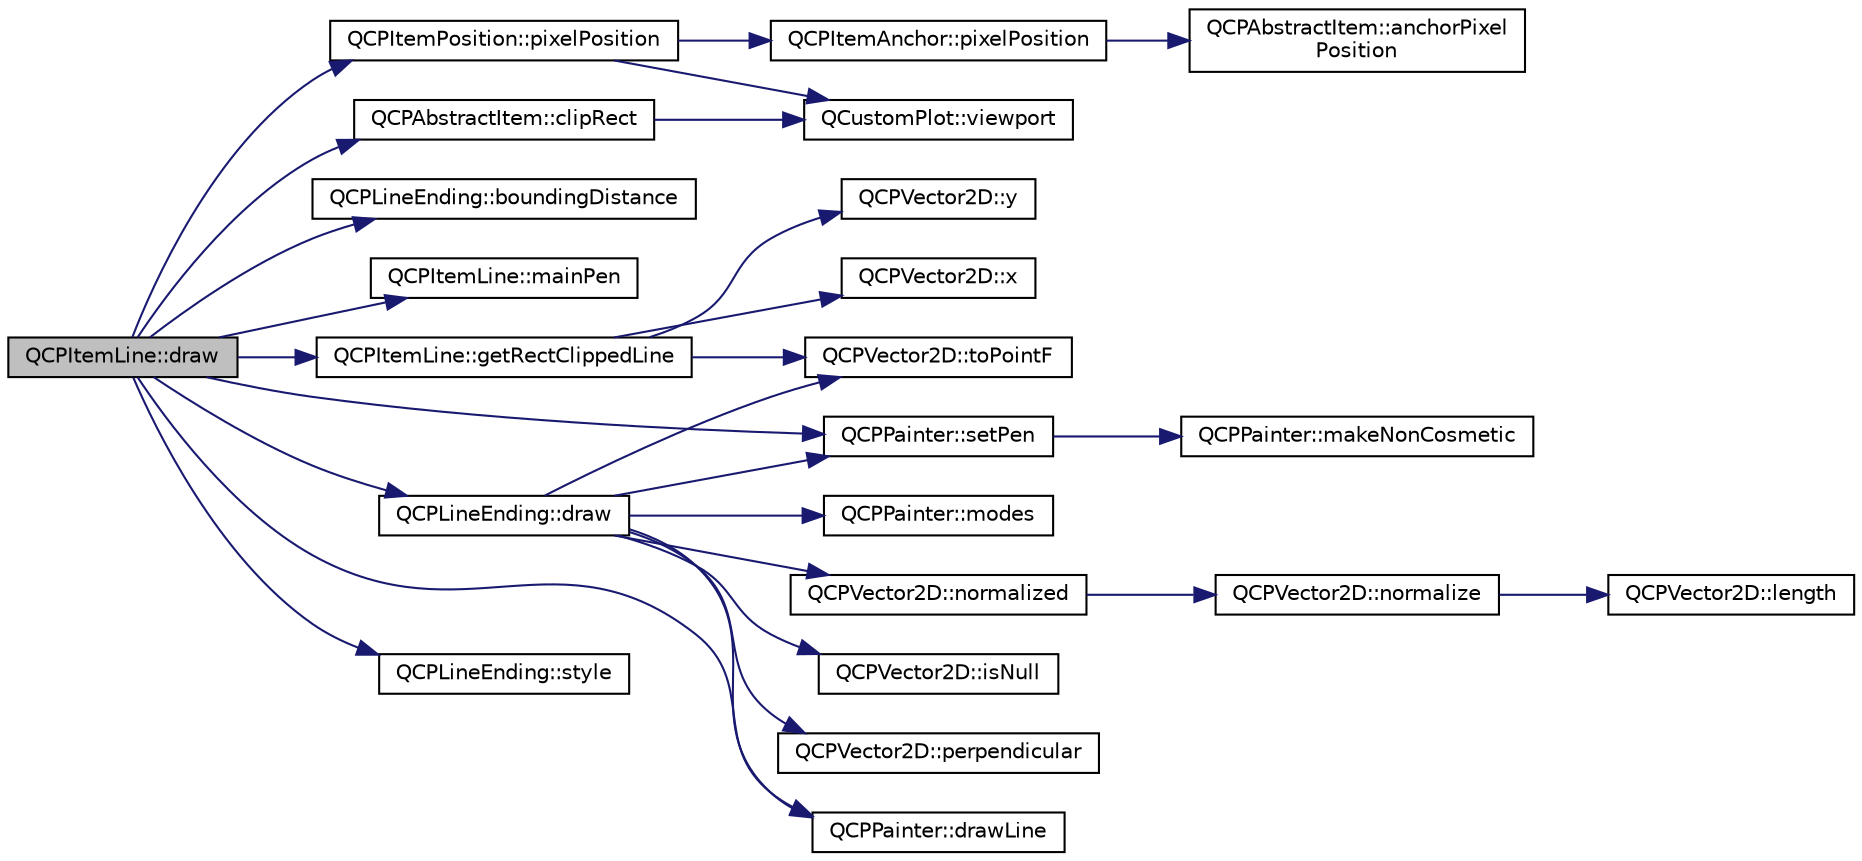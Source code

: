 digraph "QCPItemLine::draw"
{
  edge [fontname="Helvetica",fontsize="10",labelfontname="Helvetica",labelfontsize="10"];
  node [fontname="Helvetica",fontsize="10",shape=record];
  rankdir="LR";
  Node10 [label="QCPItemLine::draw",height=0.2,width=0.4,color="black", fillcolor="grey75", style="filled", fontcolor="black"];
  Node10 -> Node11 [color="midnightblue",fontsize="10",style="solid",fontname="Helvetica"];
  Node11 [label="QCPItemPosition::pixelPosition",height=0.2,width=0.4,color="black", fillcolor="white", style="filled",URL="$class_q_c_p_item_position.html#a8be9a4787635433edecc75164beb748d"];
  Node11 -> Node12 [color="midnightblue",fontsize="10",style="solid",fontname="Helvetica"];
  Node12 [label="QCPItemAnchor::pixelPosition",height=0.2,width=0.4,color="black", fillcolor="white", style="filled",URL="$class_q_c_p_item_anchor.html#a06dcfb7220d26eee93eef56ae66582cb"];
  Node12 -> Node13 [color="midnightblue",fontsize="10",style="solid",fontname="Helvetica"];
  Node13 [label="QCPAbstractItem::anchorPixel\lPosition",height=0.2,width=0.4,color="black", fillcolor="white", style="filled",URL="$class_q_c_p_abstract_item.html#ada5bad4e1196c4fc0d0d12328e24b8f2"];
  Node11 -> Node14 [color="midnightblue",fontsize="10",style="solid",fontname="Helvetica"];
  Node14 [label="QCustomPlot::viewport",height=0.2,width=0.4,color="black", fillcolor="white", style="filled",URL="$class_q_custom_plot.html#a19842409b18f556b256d05e97fffc670"];
  Node10 -> Node15 [color="midnightblue",fontsize="10",style="solid",fontname="Helvetica"];
  Node15 [label="QCPLineEnding::boundingDistance",height=0.2,width=0.4,color="black", fillcolor="white", style="filled",URL="$class_q_c_p_line_ending.html#a14fe390ddd590864ac66a60ed5278df5"];
  Node10 -> Node16 [color="midnightblue",fontsize="10",style="solid",fontname="Helvetica"];
  Node16 [label="QCPItemLine::mainPen",height=0.2,width=0.4,color="black", fillcolor="white", style="filled",URL="$class_q_c_p_item_line.html#af8b5370462515b279578d8b4a57bd3b4"];
  Node10 -> Node17 [color="midnightblue",fontsize="10",style="solid",fontname="Helvetica"];
  Node17 [label="QCPItemLine::getRectClippedLine",height=0.2,width=0.4,color="black", fillcolor="white", style="filled",URL="$class_q_c_p_item_line.html#a7b00a1d82be8b961461cc4039acd12a3"];
  Node17 -> Node18 [color="midnightblue",fontsize="10",style="solid",fontname="Helvetica"];
  Node18 [label="QCPVector2D::x",height=0.2,width=0.4,color="black", fillcolor="white", style="filled",URL="$class_q_c_p_vector2_d.html#a4a099e1f9788d52cb46deb8139aa6195"];
  Node17 -> Node19 [color="midnightblue",fontsize="10",style="solid",fontname="Helvetica"];
  Node19 [label="QCPVector2D::y",height=0.2,width=0.4,color="black", fillcolor="white", style="filled",URL="$class_q_c_p_vector2_d.html#a6398fb643ba380d7961a4b208f4eecf1"];
  Node17 -> Node20 [color="midnightblue",fontsize="10",style="solid",fontname="Helvetica"];
  Node20 [label="QCPVector2D::toPointF",height=0.2,width=0.4,color="black", fillcolor="white", style="filled",URL="$class_q_c_p_vector2_d.html#acd7af3f4a62833ada58be3f3021dbbac"];
  Node10 -> Node21 [color="midnightblue",fontsize="10",style="solid",fontname="Helvetica"];
  Node21 [label="QCPAbstractItem::clipRect",height=0.2,width=0.4,color="black", fillcolor="white", style="filled",URL="$class_q_c_p_abstract_item.html#a6ad60000f29afe11035e1f791dcbd45a"];
  Node21 -> Node14 [color="midnightblue",fontsize="10",style="solid",fontname="Helvetica"];
  Node10 -> Node22 [color="midnightblue",fontsize="10",style="solid",fontname="Helvetica"];
  Node22 [label="QCPPainter::setPen",height=0.2,width=0.4,color="black", fillcolor="white", style="filled",URL="$class_q_c_p_painter.html#af9c7a4cd1791403901f8c5b82a150195"];
  Node22 -> Node23 [color="midnightblue",fontsize="10",style="solid",fontname="Helvetica"];
  Node23 [label="QCPPainter::makeNonCosmetic",height=0.2,width=0.4,color="black", fillcolor="white", style="filled",URL="$class_q_c_p_painter.html#a7e63fbcf47e35c6f2ecd11b8fef7c7d8"];
  Node10 -> Node24 [color="midnightblue",fontsize="10",style="solid",fontname="Helvetica"];
  Node24 [label="QCPPainter::drawLine",height=0.2,width=0.4,color="black", fillcolor="white", style="filled",URL="$class_q_c_p_painter.html#a0b4b1b9bd495e182c731774dc800e6e0"];
  Node10 -> Node25 [color="midnightblue",fontsize="10",style="solid",fontname="Helvetica"];
  Node25 [label="QCPLineEnding::style",height=0.2,width=0.4,color="black", fillcolor="white", style="filled",URL="$class_q_c_p_line_ending.html#a07e75aaac6c61322bf51af237c5778e3"];
  Node10 -> Node26 [color="midnightblue",fontsize="10",style="solid",fontname="Helvetica"];
  Node26 [label="QCPLineEnding::draw",height=0.2,width=0.4,color="black", fillcolor="white", style="filled",URL="$class_q_c_p_line_ending.html#a4f45db54f2aba03acf055e29aec1e8e7"];
  Node26 -> Node27 [color="midnightblue",fontsize="10",style="solid",fontname="Helvetica"];
  Node27 [label="QCPVector2D::normalized",height=0.2,width=0.4,color="black", fillcolor="white", style="filled",URL="$class_q_c_p_vector2_d.html#a707bb3af3b1f9331a2450ec75eaf7eb0"];
  Node27 -> Node28 [color="midnightblue",fontsize="10",style="solid",fontname="Helvetica"];
  Node28 [label="QCPVector2D::normalize",height=0.2,width=0.4,color="black", fillcolor="white", style="filled",URL="$class_q_c_p_vector2_d.html#ad83268be370685c2a0630acc0fb1a425"];
  Node28 -> Node29 [color="midnightblue",fontsize="10",style="solid",fontname="Helvetica"];
  Node29 [label="QCPVector2D::length",height=0.2,width=0.4,color="black", fillcolor="white", style="filled",URL="$class_q_c_p_vector2_d.html#a10adb5ab031fe94f0b64a3c5aefb552e"];
  Node26 -> Node30 [color="midnightblue",fontsize="10",style="solid",fontname="Helvetica"];
  Node30 [label="QCPVector2D::isNull",height=0.2,width=0.4,color="black", fillcolor="white", style="filled",URL="$class_q_c_p_vector2_d.html#ace99f200b347b14864808213eef16593"];
  Node26 -> Node31 [color="midnightblue",fontsize="10",style="solid",fontname="Helvetica"];
  Node31 [label="QCPVector2D::perpendicular",height=0.2,width=0.4,color="black", fillcolor="white", style="filled",URL="$class_q_c_p_vector2_d.html#a0e08d09f9027784237e302e32290b001"];
  Node26 -> Node20 [color="midnightblue",fontsize="10",style="solid",fontname="Helvetica"];
  Node26 -> Node22 [color="midnightblue",fontsize="10",style="solid",fontname="Helvetica"];
  Node26 -> Node24 [color="midnightblue",fontsize="10",style="solid",fontname="Helvetica"];
  Node26 -> Node32 [color="midnightblue",fontsize="10",style="solid",fontname="Helvetica"];
  Node32 [label="QCPPainter::modes",height=0.2,width=0.4,color="black", fillcolor="white", style="filled",URL="$class_q_c_p_painter.html#aef102658219b24165f7ee2aad1b9e48f"];
}
